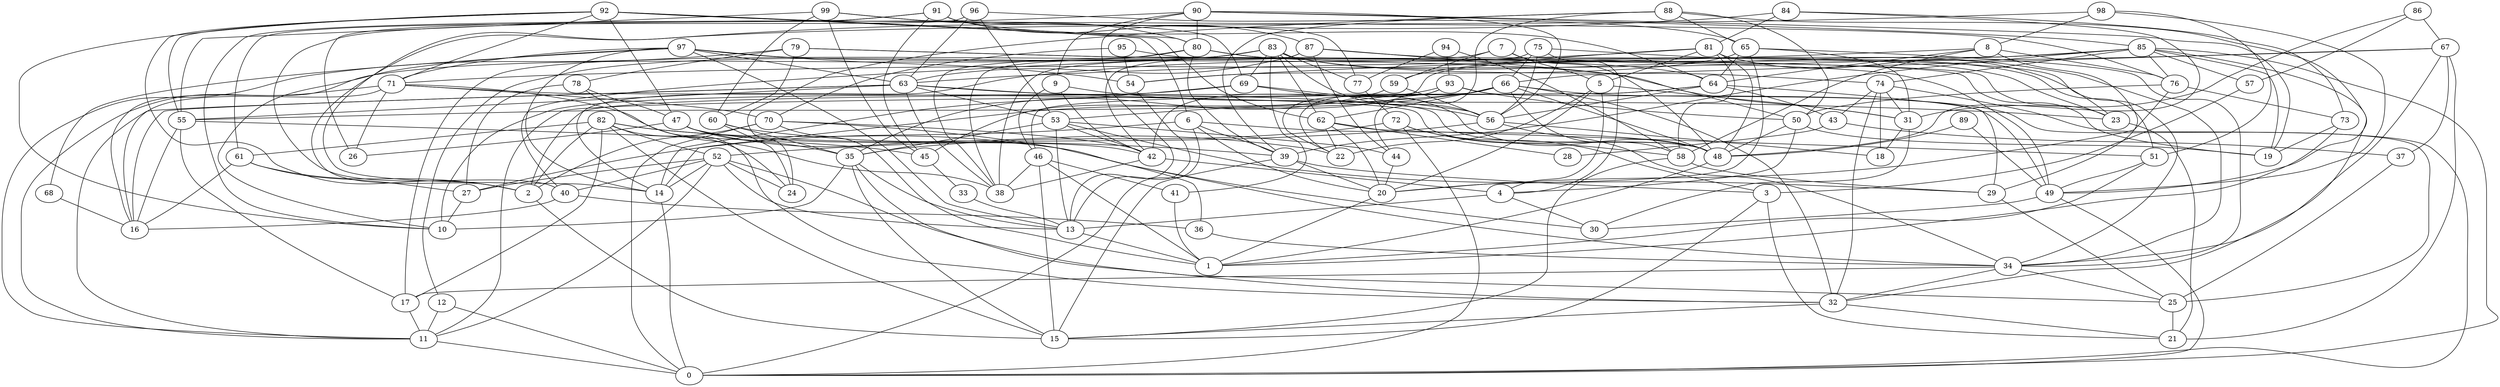 digraph GG_graph {

subgraph G_graph {
edge [color = black]
"68" -> "16" [dir = none]
"75" -> "66" [dir = none]
"75" -> "4" [dir = none]
"75" -> "56" [dir = none]
"12" -> "0" [dir = none]
"49" -> "0" [dir = none]
"49" -> "30" [dir = none]
"73" -> "19" [dir = none]
"73" -> "1" [dir = none]
"82" -> "24" [dir = none]
"82" -> "15" [dir = none]
"82" -> "17" [dir = none]
"82" -> "52" [dir = none]
"82" -> "30" [dir = none]
"94" -> "93" [dir = none]
"94" -> "58" [dir = none]
"84" -> "48" [dir = none]
"84" -> "81" [dir = none]
"84" -> "73" [dir = none]
"58" -> "29" [dir = none]
"74" -> "18" [dir = none]
"74" -> "32" [dir = none]
"74" -> "43" [dir = none]
"13" -> "1" [dir = none]
"83" -> "62" [dir = none]
"83" -> "12" [dir = none]
"83" -> "74" [dir = none]
"83" -> "51" [dir = none]
"83" -> "40" [dir = none]
"35" -> "15" [dir = none]
"35" -> "13" [dir = none]
"8" -> "76" [dir = none]
"8" -> "63" [dir = none]
"8" -> "64" [dir = none]
"90" -> "19" [dir = none]
"90" -> "40" [dir = none]
"90" -> "13" [dir = none]
"11" -> "0" [dir = none]
"72" -> "35" [dir = none]
"72" -> "58" [dir = none]
"72" -> "3" [dir = none]
"41" -> "1" [dir = none]
"9" -> "56" [dir = none]
"9" -> "46" [dir = none]
"88" -> "49" [dir = none]
"88" -> "44" [dir = none]
"88" -> "39" [dir = none]
"88" -> "65" [dir = none]
"88" -> "50" [dir = none]
"4" -> "13" [dir = none]
"61" -> "27" [dir = none]
"61" -> "2" [dir = none]
"63" -> "48" [dir = none]
"63" -> "16" [dir = none]
"63" -> "11" [dir = none]
"63" -> "38" [dir = none]
"63" -> "55" [dir = none]
"63" -> "23" [dir = none]
"87" -> "63" [dir = none]
"87" -> "50" [dir = none]
"87" -> "38" [dir = none]
"87" -> "34" [dir = none]
"56" -> "34" [dir = none]
"56" -> "18" [dir = none]
"79" -> "49" [dir = none]
"79" -> "11" [dir = none]
"79" -> "78" [dir = none]
"54" -> "13" [dir = none]
"77" -> "72" [dir = none]
"81" -> "23" [dir = none]
"81" -> "14" [dir = none]
"81" -> "48" [dir = none]
"81" -> "5" [dir = none]
"95" -> "54" [dir = none]
"95" -> "23" [dir = none]
"69" -> "56" [dir = none]
"69" -> "48" [dir = none]
"69" -> "14" [dir = none]
"97" -> "68" [dir = none]
"97" -> "71" [dir = none]
"97" -> "14" [dir = none]
"97" -> "13" [dir = none]
"97" -> "54" [dir = none]
"52" -> "25" [dir = none]
"52" -> "11" [dir = none]
"52" -> "24" [dir = none]
"52" -> "40" [dir = none]
"78" -> "32" [dir = none]
"78" -> "47" [dir = none]
"36" -> "34" [dir = none]
"55" -> "45" [dir = none]
"55" -> "17" [dir = none]
"62" -> "20" [dir = none]
"62" -> "28" [dir = none]
"3" -> "15" [dir = none]
"3" -> "21" [dir = none]
"57" -> "3" [dir = none]
"31" -> "18" [dir = none]
"45" -> "33" [dir = none]
"48" -> "1" [dir = none]
"89" -> "49" [dir = none]
"89" -> "48" [dir = none]
"98" -> "8" [dir = none]
"98" -> "2" [dir = none]
"98" -> "51" [dir = none]
"80" -> "16" [dir = none]
"42" -> "38" [dir = none]
"51" -> "1" [dir = none]
"60" -> "35" [dir = none]
"60" -> "24" [dir = none]
"34" -> "17" [dir = none]
"86" -> "57" [dir = none]
"86" -> "67" [dir = none]
"86" -> "31" [dir = none]
"20" -> "1" [dir = none]
"85" -> "45" [dir = none]
"85" -> "74" [dir = none]
"85" -> "71" [dir = none]
"85" -> "32" [dir = none]
"85" -> "57" [dir = none]
"43" -> "37" [dir = none]
"43" -> "28" [dir = none]
"96" -> "65" [dir = none]
"96" -> "63" [dir = none]
"96" -> "61" [dir = none]
"47" -> "42" [dir = none]
"47" -> "35" [dir = none]
"32" -> "21" [dir = none]
"32" -> "15" [dir = none]
"91" -> "10" [dir = none]
"91" -> "64" [dir = none]
"91" -> "45" [dir = none]
"91" -> "26" [dir = none]
"91" -> "77" [dir = none]
"46" -> "1" [dir = none]
"46" -> "41" [dir = none]
"46" -> "15" [dir = none]
"37" -> "25" [dir = none]
"93" -> "14" [dir = none]
"93" -> "50" [dir = none]
"93" -> "49" [dir = none]
"93" -> "42" [dir = none]
"40" -> "16" [dir = none]
"40" -> "36" [dir = none]
"76" -> "50" [dir = none]
"92" -> "80" [dir = none]
"92" -> "2" [dir = none]
"92" -> "62" [dir = none]
"92" -> "10" [dir = none]
"92" -> "76" [dir = none]
"71" -> "16" [dir = none]
"71" -> "26" [dir = none]
"71" -> "48" [dir = none]
"71" -> "70" [dir = none]
"50" -> "4" [dir = none]
"50" -> "48" [dir = none]
"50" -> "19" [dir = none]
"67" -> "37" [dir = none]
"67" -> "34" [dir = none]
"67" -> "66" [dir = none]
"67" -> "54" [dir = none]
"59" -> "56" [dir = none]
"2" -> "15" [dir = none]
"99" -> "60" [dir = none]
"99" -> "69" [dir = none]
"53" -> "42" [dir = none]
"53" -> "13" [dir = none]
"53" -> "29" [dir = none]
"53" -> "44" [dir = none]
"7" -> "48" [dir = none]
"7" -> "38" [dir = none]
"7" -> "5" [dir = none]
"7" -> "59" [dir = none]
"65" -> "64" [dir = none]
"65" -> "34" [dir = none]
"65" -> "20" [dir = none]
"65" -> "54" [dir = none]
"5" -> "20" [dir = none]
"5" -> "4" [dir = none]
"5" -> "22" [dir = none]
"27" -> "10" [dir = none]
"6" -> "0" [dir = none]
"6" -> "48" [dir = none]
"6" -> "39" [dir = none]
"33" -> "13" [dir = none]
"70" -> "42" [dir = none]
"66" -> "22" [dir = none]
"66" -> "55" [dir = none]
"66" -> "48" [dir = none]
"66" -> "62" [dir = none]
"66" -> "25" [dir = none]
"66" -> "46" [dir = none]
"66" -> "58" [dir = none]
"66" -> "53" [dir = none]
"64" -> "11" [dir = none]
"64" -> "29" [dir = none]
"64" -> "56" [dir = none]
"64" -> "2" [dir = none]
"82" -> "61" [dir = none]
"99" -> "80" [dir = none]
"55" -> "16" [dir = none]
"44" -> "20" [dir = none]
"83" -> "56" [dir = none]
"25" -> "21" [dir = none]
"9" -> "42" [dir = none]
"34" -> "32" [dir = none]
"81" -> "58" [dir = none]
"52" -> "14" [dir = none]
"98" -> "49" [dir = none]
"83" -> "77" [dir = none]
"85" -> "0" [dir = none]
"70" -> "0" [dir = none]
"52" -> "13" [dir = none]
"70" -> "1" [dir = none]
"70" -> "36" [dir = none]
"61" -> "16" [dir = none]
"80" -> "64" [dir = none]
"75" -> "34" [dir = none]
"75" -> "42" [dir = none]
"79" -> "60" [dir = none]
"80" -> "39" [dir = none]
"85" -> "39" [dir = none]
"74" -> "31" [dir = none]
"99" -> "55" [dir = none]
"8" -> "29" [dir = none]
"91" -> "87" [dir = none]
"88" -> "24" [dir = none]
"92" -> "47" [dir = none]
"58" -> "15" [dir = none]
"70" -> "2" [dir = none]
"99" -> "45" [dir = none]
"71" -> "11" [dir = none]
"72" -> "0" [dir = none]
"52" -> "27" [dir = none]
"83" -> "17" [dir = none]
"97" -> "31" [dir = none]
"69" -> "10" [dir = none]
"14" -> "0" [dir = none]
"80" -> "38" [dir = none]
"80" -> "23" [dir = none]
"62" -> "22" [dir = none]
"53" -> "35" [dir = none]
"47" -> "26" [dir = none]
"74" -> "0" [dir = none]
"90" -> "9" [dir = none]
"92" -> "71" [dir = none]
"42" -> "4" [dir = none]
"76" -> "20" [dir = none]
"84" -> "14" [dir = none]
"92" -> "55" [dir = none]
"62" -> "51" [dir = none]
"35" -> "10" [dir = none]
"76" -> "73" [dir = none]
"83" -> "41" [dir = none]
"78" -> "27" [dir = none]
"39" -> "3" [dir = none]
"96" -> "53" [dir = none]
"85" -> "76" [dir = none]
"81" -> "59" [dir = none]
"82" -> "39" [dir = none]
"56" -> "52" [dir = none]
"66" -> "32" [dir = none]
"31" -> "30" [dir = none]
"97" -> "10" [dir = none]
"12" -> "11" [dir = none]
"82" -> "2" [dir = none]
"6" -> "27" [dir = none]
"94" -> "77" [dir = none]
"90" -> "80" [dir = none]
"92" -> "6" [dir = none]
"47" -> "34" [dir = none]
"93" -> "22" [dir = none]
"87" -> "44" [dir = none]
"67" -> "21" [dir = none]
"90" -> "85" [dir = none]
"85" -> "19" [dir = none]
"39" -> "15" [dir = none]
"17" -> "11" [dir = none]
"34" -> "25" [dir = none]
"5" -> "31" [dir = none]
"4" -> "30" [dir = none]
"8" -> "58" [dir = none]
"95" -> "70" [dir = none]
"46" -> "38" [dir = none]
"90" -> "56" [dir = none]
"35" -> "32" [dir = none]
"51" -> "49" [dir = none]
"60" -> "22" [dir = none]
"97" -> "63" [dir = none]
"23" -> "21" [dir = none]
"71" -> "38" [dir = none]
"6" -> "20" [dir = none]
"64" -> "43" [dir = none]
"79" -> "19" [dir = none]
"59" -> "35" [dir = none]
"63" -> "53" [dir = none]
"39" -> "20" [dir = none]
"83" -> "69" [dir = none]
"65" -> "31" [dir = none]
"29" -> "25" [dir = none]
}

}

